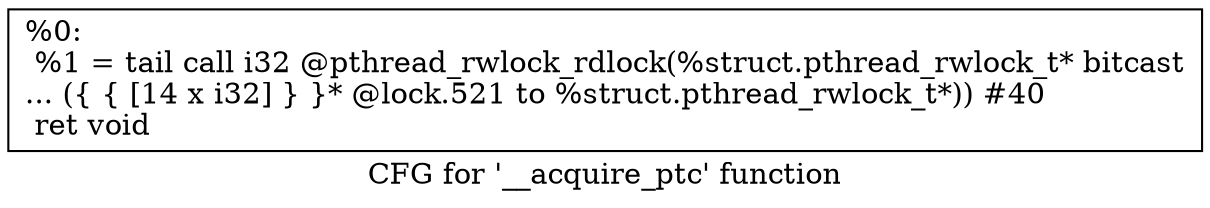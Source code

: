 digraph "CFG for '__acquire_ptc' function" {
	label="CFG for '__acquire_ptc' function";

	Node0x1a03470 [shape=record,label="{%0:\l  %1 = tail call i32 @pthread_rwlock_rdlock(%struct.pthread_rwlock_t* bitcast\l... (\{ \{ [14 x i32] \} \}* @lock.521 to %struct.pthread_rwlock_t*)) #40\l  ret void\l}"];
}

